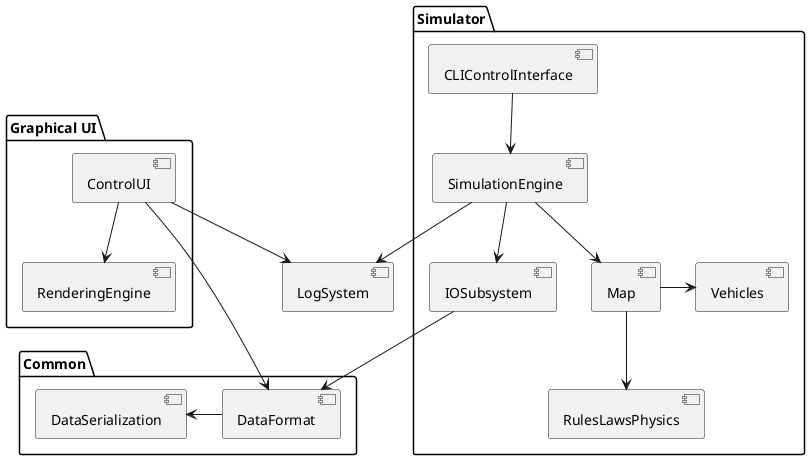 @startuml

'initial version - this diagram has no additional features to emerge later yet.
'later should add: map import/export, etc.

package "Simulator" {
[CLIControlInterface]
[SimulationEngine]
[IOSubsystem]
[Map]
[RulesLawsPhysics]
[Vehicles]

CLIControlInterface-->SimulationEngine
SimulationEngine-->Map
SimulationEngine-->IOSubsystem
Map-->RulesLawsPhysics
Map->Vehicles
}

package "Graphical UI" {
[ControlUI]
[RenderingEngine]
ControlUI-->RenderingEngine
}
[LogSystem]

package "Common" {
[DataFormat]
[DataSerialization]
IOSubsystem-->DataFormat
SimulationEngine-->LogSystem
ControlUI-->DataFormat
ControlUI-->LogSystem
DataFormat-left->DataSerialization
}

@enduml